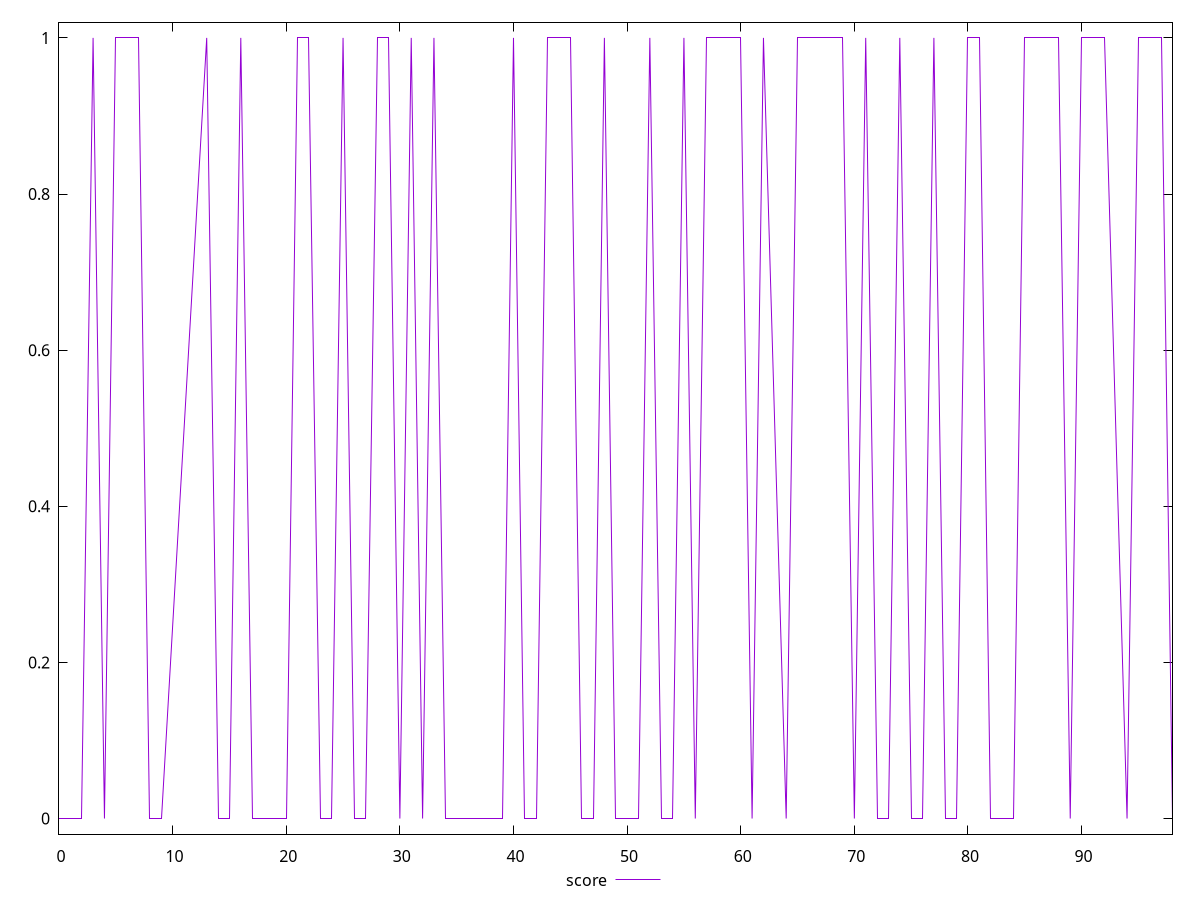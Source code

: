 reset

$score <<EOF
0 0
1 0
2 0
3 1
4 0
5 1
6 1
7 1
8 0
9 0
13 1
14 0
15 0
16 1
17 0
18 0
20 0
21 1
22 1
23 0
24 0
25 1
26 0
27 0
28 1
29 1
30 0
31 1
32 0
33 1
34 0
35 0
37 0
38 0
39 0
40 1
41 0
42 0
43 1
44 1
45 1
46 0
47 0
48 1
49 0
50 0
51 0
52 1
53 0
54 0
55 1
56 0
57 1
58 1
59 1
60 1
61 0
62 1
64 0
65 1
66 1
67 1
69 1
70 0
71 1
72 0
73 0
74 1
75 0
76 0
77 1
78 0
79 0
80 1
81 1
82 0
83 0
84 0
85 1
86 1
87 1
88 1
89 0
90 1
91 1
92 1
94 0
95 1
96 1
97 1
98 0
EOF

set key outside below
set xrange [0:98]
set yrange [-0.02:1.02]
set trange [-0.02:1.02]
set terminal svg size 640, 500 enhanced background rgb 'white'
set output "reports/report_00027_2021-02-24T12-40-31.850Z/third-party-summary/samples/agenda/score/values.svg"

plot $score title "score" with line

reset
